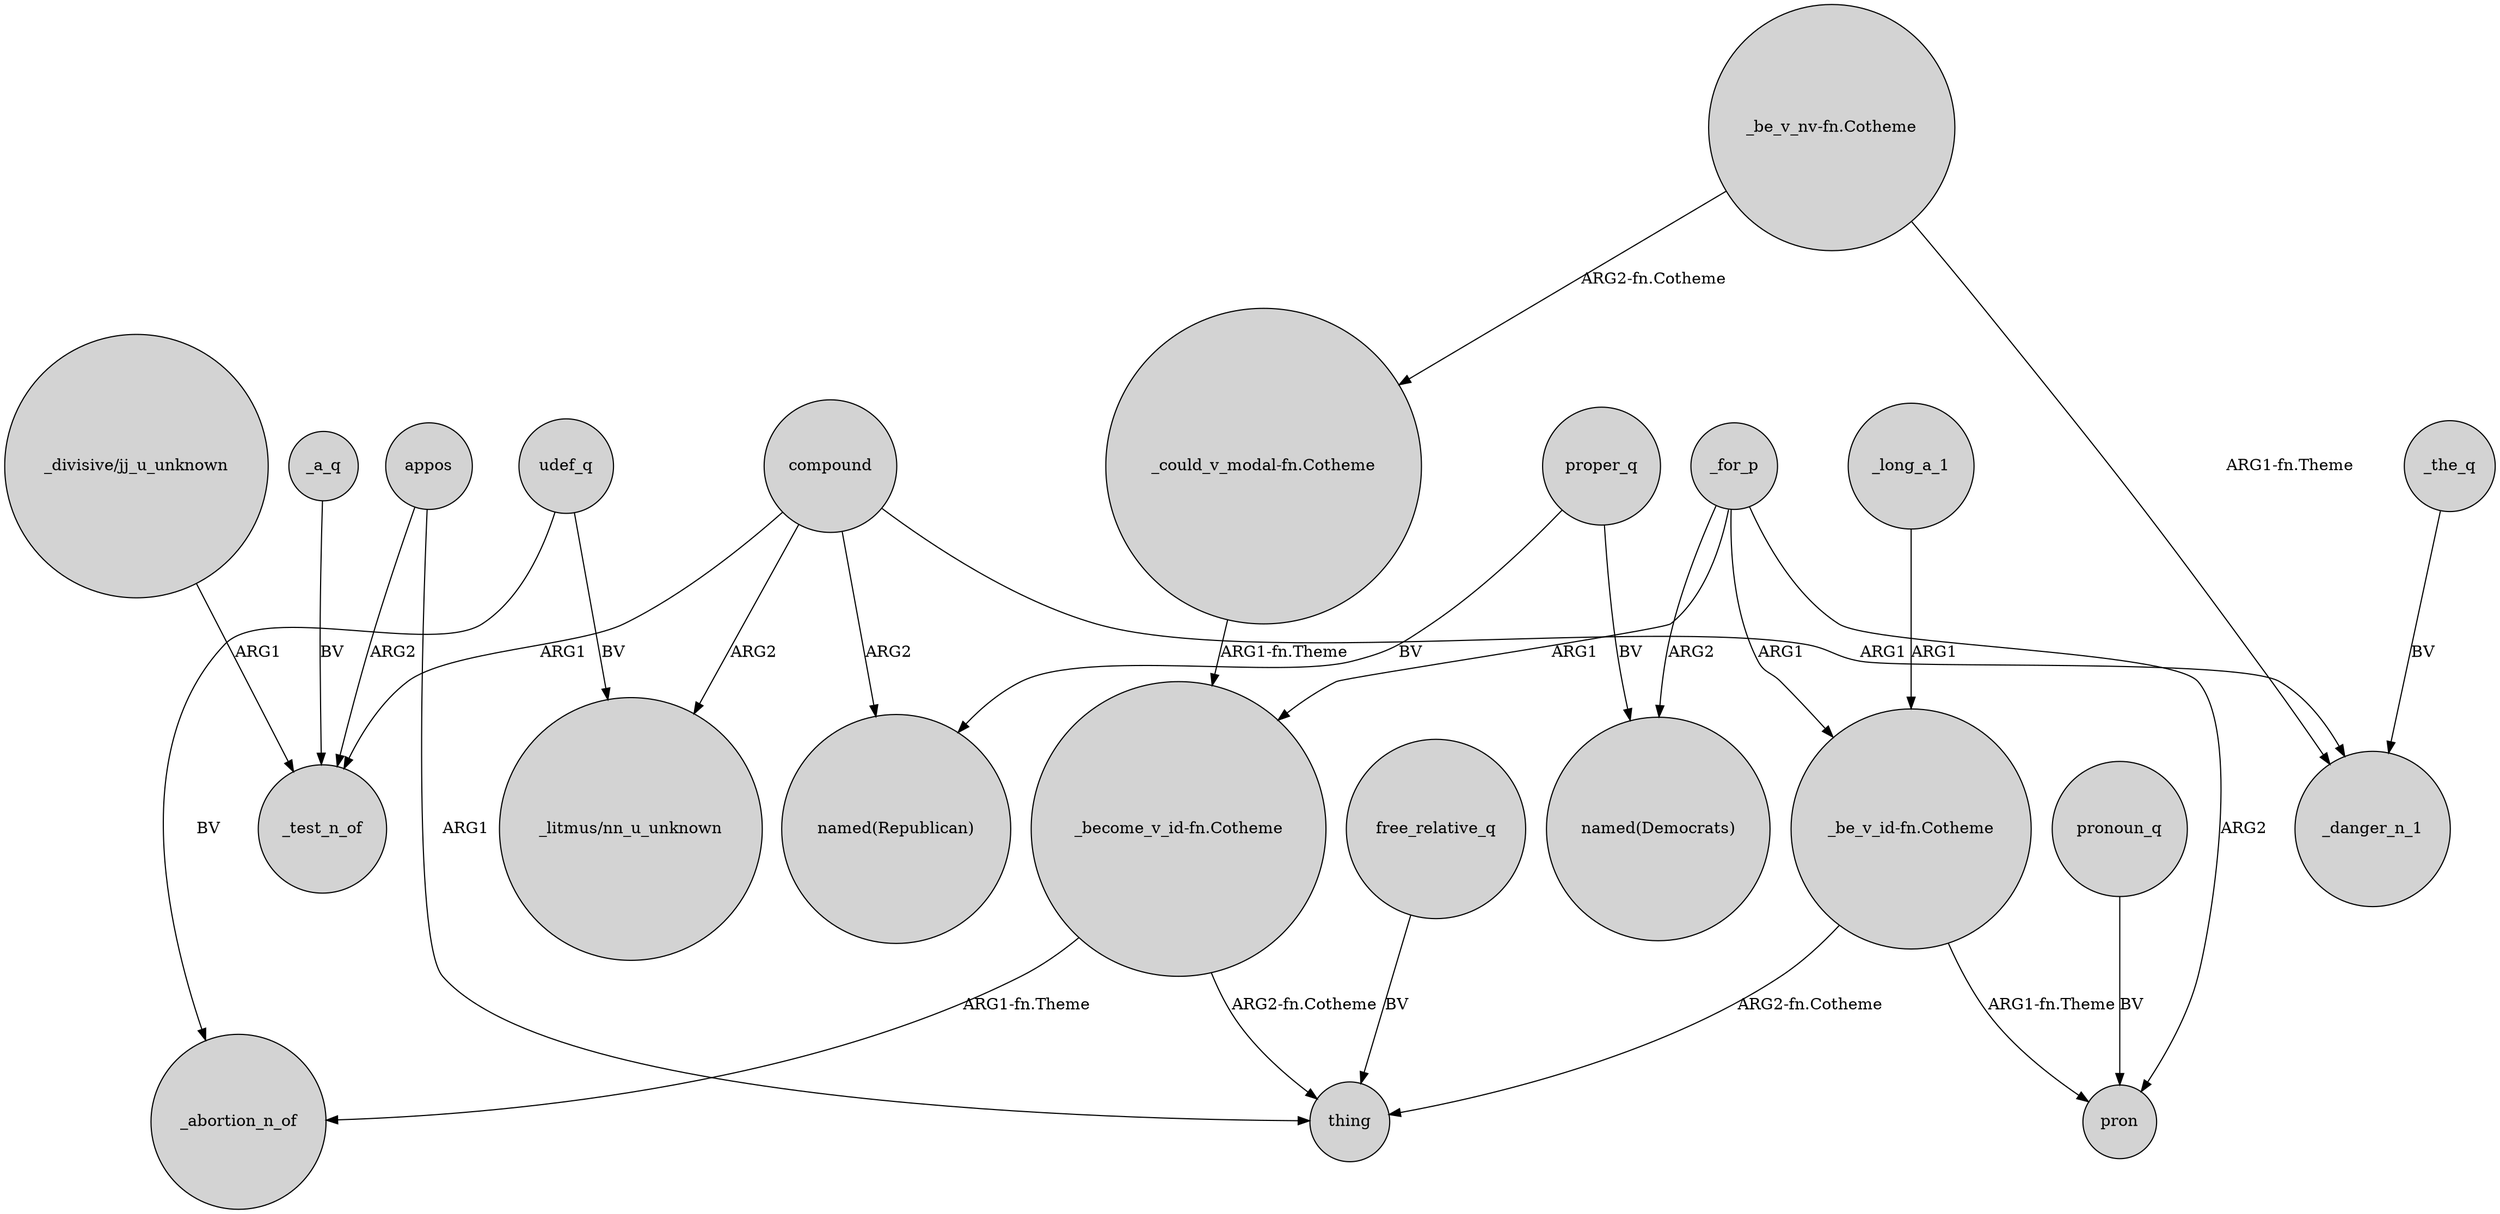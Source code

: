 digraph {
	node [shape=circle style=filled]
	udef_q -> "_litmus/nn_u_unknown" [label=BV]
	_for_p -> "_become_v_id-fn.Cotheme" [label=ARG1]
	_a_q -> _test_n_of [label=BV]
	_for_p -> pron [label=ARG2]
	compound -> _test_n_of [label=ARG1]
	free_relative_q -> thing [label=BV]
	udef_q -> _abortion_n_of [label=BV]
	pronoun_q -> pron [label=BV]
	"_be_v_id-fn.Cotheme" -> pron [label="ARG1-fn.Theme"]
	"_could_v_modal-fn.Cotheme" -> "_become_v_id-fn.Cotheme" [label="ARG1-fn.Theme"]
	"_divisive/jj_u_unknown" -> _test_n_of [label=ARG1]
	_long_a_1 -> "_be_v_id-fn.Cotheme" [label=ARG1]
	_the_q -> _danger_n_1 [label=BV]
	proper_q -> "named(Republican)" [label=BV]
	"_be_v_nv-fn.Cotheme" -> "_could_v_modal-fn.Cotheme" [label="ARG2-fn.Cotheme"]
	"_be_v_nv-fn.Cotheme" -> _danger_n_1 [label="ARG1-fn.Theme"]
	"_be_v_id-fn.Cotheme" -> thing [label="ARG2-fn.Cotheme"]
	"_become_v_id-fn.Cotheme" -> thing [label="ARG2-fn.Cotheme"]
	compound -> "named(Republican)" [label=ARG2]
	proper_q -> "named(Democrats)" [label=BV]
	appos -> thing [label=ARG1]
	compound -> "_litmus/nn_u_unknown" [label=ARG2]
	compound -> _danger_n_1 [label=ARG1]
	_for_p -> "_be_v_id-fn.Cotheme" [label=ARG1]
	appos -> _test_n_of [label=ARG2]
	_for_p -> "named(Democrats)" [label=ARG2]
	"_become_v_id-fn.Cotheme" -> _abortion_n_of [label="ARG1-fn.Theme"]
}
